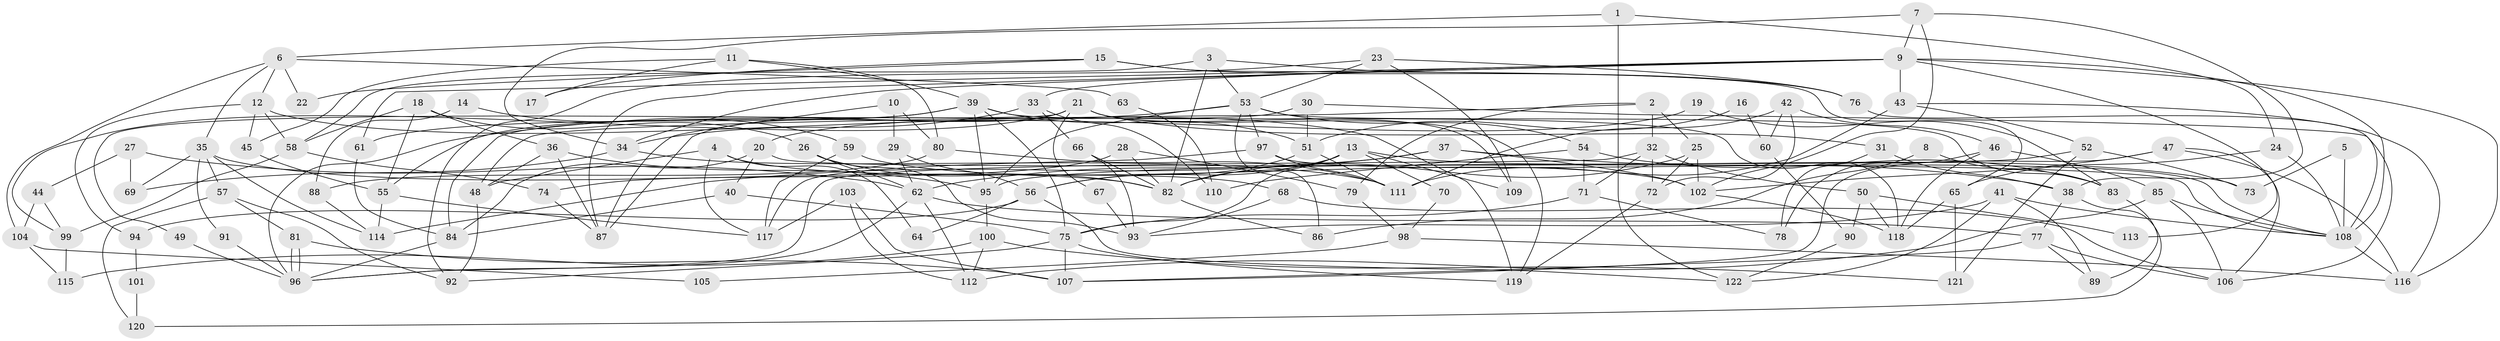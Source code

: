 // Generated by graph-tools (version 1.1) at 2025/26/03/09/25 03:26:11]
// undirected, 122 vertices, 244 edges
graph export_dot {
graph [start="1"]
  node [color=gray90,style=filled];
  1;
  2;
  3;
  4;
  5;
  6;
  7;
  8;
  9;
  10;
  11;
  12;
  13;
  14;
  15;
  16;
  17;
  18;
  19;
  20;
  21;
  22;
  23;
  24;
  25;
  26;
  27;
  28;
  29;
  30;
  31;
  32;
  33;
  34;
  35;
  36;
  37;
  38;
  39;
  40;
  41;
  42;
  43;
  44;
  45;
  46;
  47;
  48;
  49;
  50;
  51;
  52;
  53;
  54;
  55;
  56;
  57;
  58;
  59;
  60;
  61;
  62;
  63;
  64;
  65;
  66;
  67;
  68;
  69;
  70;
  71;
  72;
  73;
  74;
  75;
  76;
  77;
  78;
  79;
  80;
  81;
  82;
  83;
  84;
  85;
  86;
  87;
  88;
  89;
  90;
  91;
  92;
  93;
  94;
  95;
  96;
  97;
  98;
  99;
  100;
  101;
  102;
  103;
  104;
  105;
  106;
  107;
  108;
  109;
  110;
  111;
  112;
  113;
  114;
  115;
  116;
  117;
  118;
  119;
  120;
  121;
  122;
  1 -- 6;
  1 -- 24;
  1 -- 122;
  2 -- 48;
  2 -- 32;
  2 -- 25;
  2 -- 79;
  3 -- 58;
  3 -- 53;
  3 -- 76;
  3 -- 82;
  4 -- 117;
  4 -- 48;
  4 -- 64;
  4 -- 68;
  5 -- 108;
  5 -- 73;
  6 -- 35;
  6 -- 12;
  6 -- 22;
  6 -- 63;
  6 -- 104;
  7 -- 102;
  7 -- 34;
  7 -- 9;
  7 -- 38;
  8 -- 86;
  8 -- 83;
  9 -- 61;
  9 -- 33;
  9 -- 34;
  9 -- 43;
  9 -- 87;
  9 -- 108;
  9 -- 113;
  9 -- 116;
  10 -- 87;
  10 -- 29;
  10 -- 80;
  11 -- 80;
  11 -- 39;
  11 -- 17;
  11 -- 45;
  12 -- 45;
  12 -- 119;
  12 -- 58;
  12 -- 94;
  13 -- 82;
  13 -- 109;
  13 -- 56;
  13 -- 70;
  13 -- 73;
  13 -- 75;
  14 -- 59;
  14 -- 88;
  15 -- 76;
  15 -- 65;
  15 -- 17;
  15 -- 22;
  16 -- 51;
  16 -- 60;
  18 -- 55;
  18 -- 26;
  18 -- 36;
  18 -- 58;
  19 -- 20;
  19 -- 83;
  20 -- 108;
  20 -- 84;
  20 -- 40;
  21 -- 31;
  21 -- 119;
  21 -- 49;
  21 -- 67;
  21 -- 87;
  21 -- 99;
  21 -- 109;
  23 -- 53;
  23 -- 76;
  23 -- 92;
  23 -- 109;
  24 -- 65;
  24 -- 108;
  25 -- 102;
  25 -- 72;
  25 -- 82;
  26 -- 62;
  26 -- 82;
  26 -- 93;
  27 -- 62;
  27 -- 69;
  27 -- 44;
  28 -- 82;
  28 -- 74;
  28 -- 79;
  29 -- 56;
  29 -- 62;
  30 -- 84;
  30 -- 106;
  30 -- 51;
  31 -- 78;
  31 -- 38;
  32 -- 72;
  32 -- 71;
  32 -- 50;
  32 -- 96;
  33 -- 66;
  33 -- 34;
  33 -- 110;
  34 -- 69;
  34 -- 111;
  35 -- 82;
  35 -- 57;
  35 -- 69;
  35 -- 91;
  35 -- 114;
  36 -- 87;
  36 -- 48;
  36 -- 95;
  37 -- 62;
  37 -- 38;
  37 -- 102;
  37 -- 114;
  38 -- 77;
  38 -- 120;
  39 -- 51;
  39 -- 95;
  39 -- 55;
  39 -- 61;
  39 -- 75;
  39 -- 118;
  40 -- 75;
  40 -- 84;
  41 -- 108;
  41 -- 93;
  41 -- 89;
  41 -- 122;
  42 -- 46;
  42 -- 111;
  42 -- 60;
  42 -- 72;
  43 -- 111;
  43 -- 52;
  43 -- 116;
  44 -- 99;
  44 -- 104;
  45 -- 55;
  46 -- 118;
  46 -- 85;
  46 -- 78;
  47 -- 106;
  47 -- 116;
  47 -- 102;
  47 -- 107;
  48 -- 92;
  49 -- 96;
  50 -- 118;
  50 -- 90;
  50 -- 113;
  51 -- 56;
  51 -- 111;
  52 -- 95;
  52 -- 73;
  52 -- 121;
  53 -- 97;
  53 -- 96;
  53 -- 54;
  53 -- 83;
  53 -- 86;
  53 -- 95;
  54 -- 83;
  54 -- 71;
  54 -- 110;
  55 -- 114;
  55 -- 117;
  56 -- 122;
  56 -- 64;
  56 -- 94;
  57 -- 92;
  57 -- 81;
  57 -- 120;
  58 -- 74;
  58 -- 99;
  59 -- 102;
  59 -- 117;
  60 -- 90;
  61 -- 84;
  62 -- 112;
  62 -- 96;
  62 -- 77;
  63 -- 110;
  65 -- 121;
  65 -- 118;
  66 -- 82;
  66 -- 93;
  67 -- 93;
  68 -- 106;
  68 -- 93;
  70 -- 98;
  71 -- 75;
  71 -- 78;
  72 -- 119;
  74 -- 87;
  75 -- 92;
  75 -- 107;
  75 -- 119;
  76 -- 108;
  77 -- 107;
  77 -- 89;
  77 -- 106;
  79 -- 98;
  80 -- 111;
  80 -- 88;
  81 -- 96;
  81 -- 96;
  81 -- 107;
  82 -- 86;
  83 -- 89;
  84 -- 96;
  85 -- 108;
  85 -- 112;
  85 -- 106;
  88 -- 114;
  90 -- 122;
  91 -- 96;
  94 -- 101;
  95 -- 100;
  97 -- 111;
  97 -- 108;
  97 -- 117;
  98 -- 116;
  98 -- 105;
  99 -- 115;
  100 -- 115;
  100 -- 112;
  100 -- 121;
  101 -- 120;
  102 -- 118;
  103 -- 117;
  103 -- 107;
  103 -- 112;
  104 -- 105;
  104 -- 115;
  108 -- 116;
}
